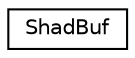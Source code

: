 digraph G
{
  edge [fontname="Helvetica",fontsize="10",labelfontname="Helvetica",labelfontsize="10"];
  node [fontname="Helvetica",fontsize="10",shape=record];
  rankdir=LR;
  Node1 [label="ShadBuf",height=0.2,width=0.4,color="black", fillcolor="white", style="filled",URL="$d1/d08/structShadBuf.html"];
}

